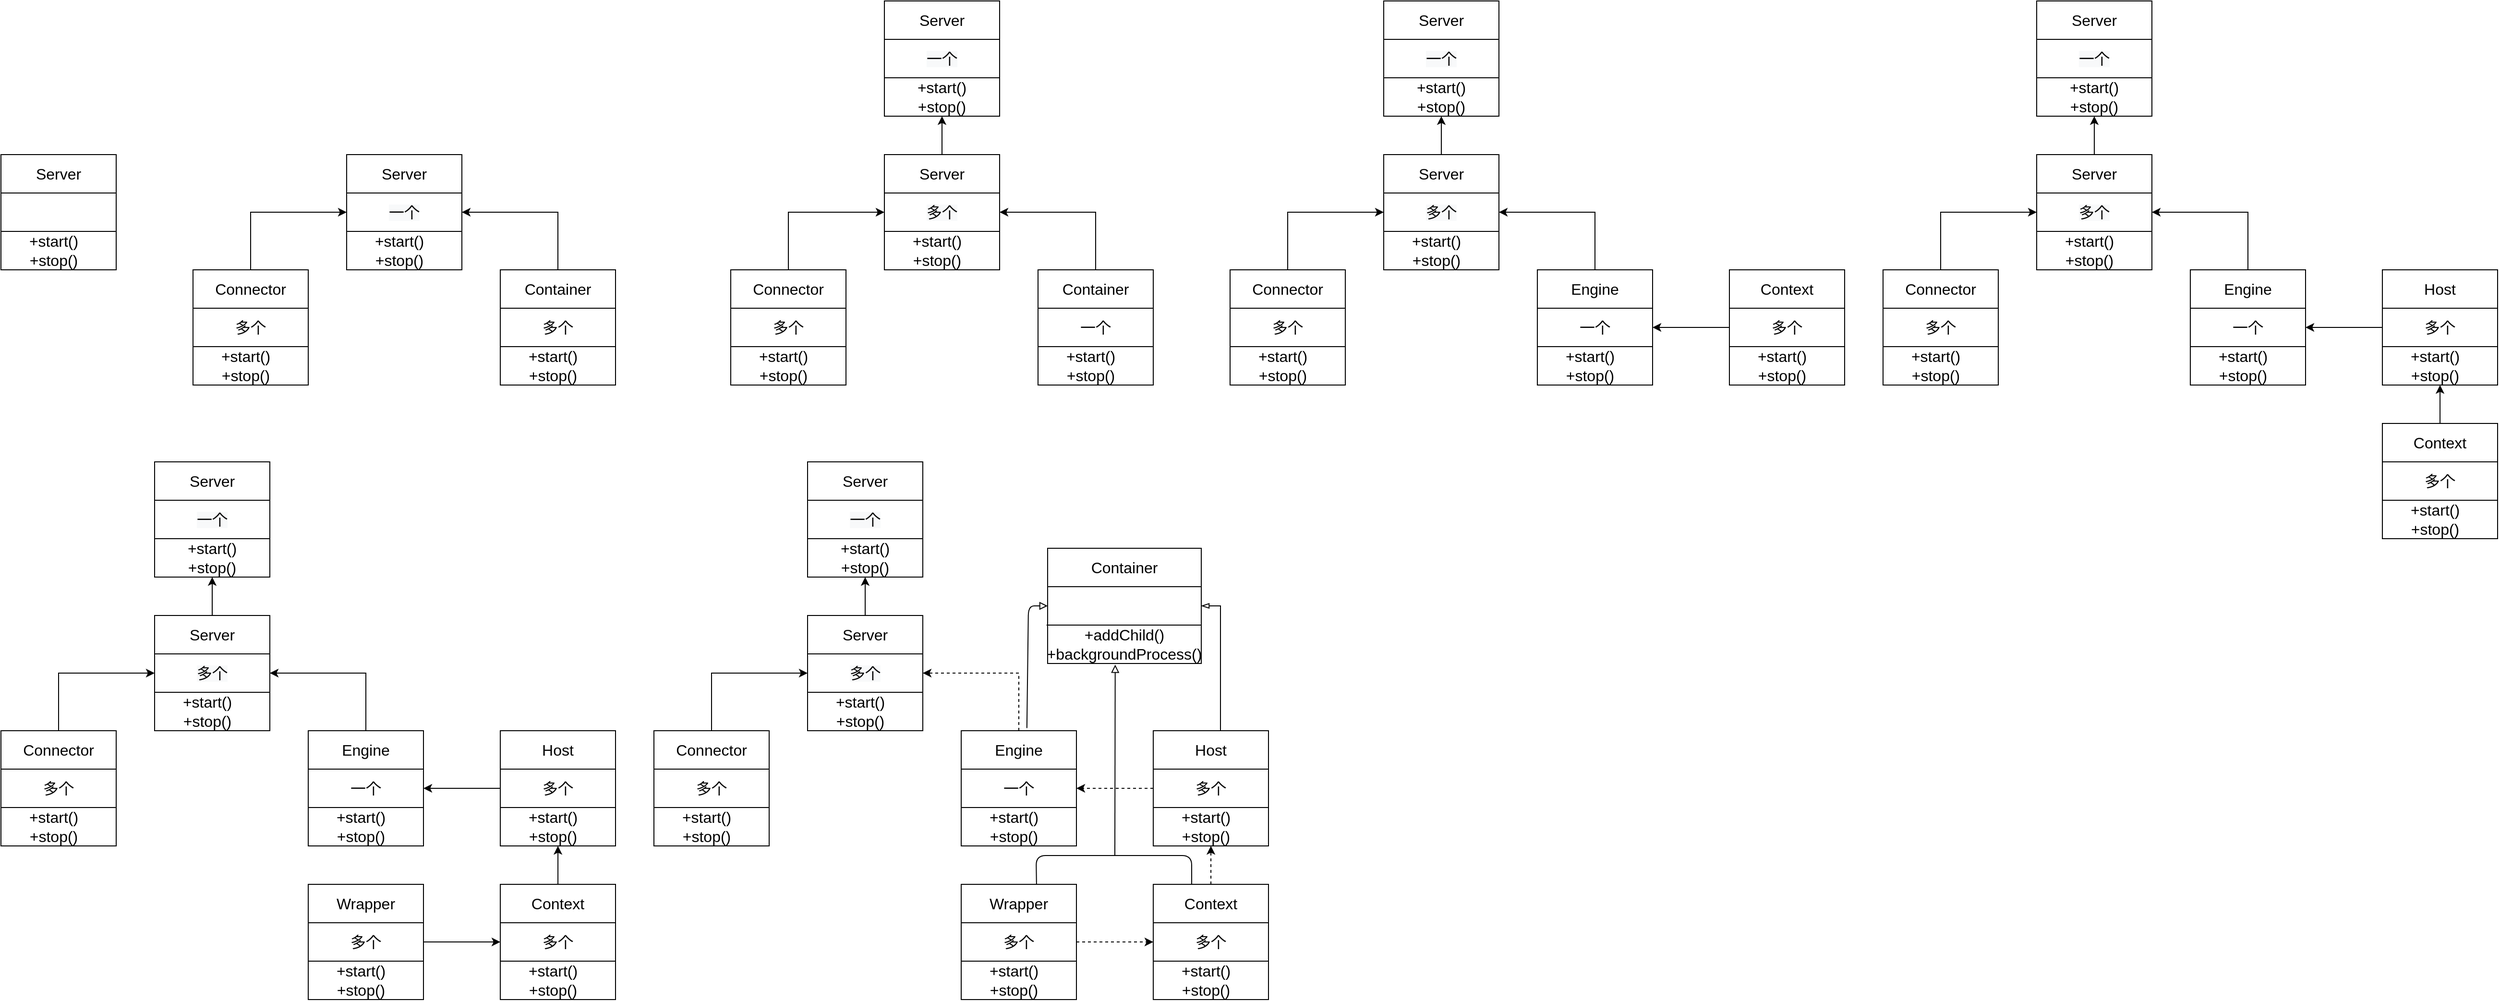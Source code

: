 <mxfile version="14.4.6" type="github">
  <diagram id="xyd3q2GVoSqCuVM3N67m" name="第 1 页">
    <mxGraphModel dx="1186" dy="764" grid="0" gridSize="10" guides="1" tooltips="1" connect="1" arrows="1" fold="1" page="1" pageScale="1" pageWidth="3300" pageHeight="4681" math="0" shadow="0">
      <root>
        <mxCell id="0" />
        <mxCell id="1" parent="0" />
        <mxCell id="2PzDrXG9zK0gIluA2ejx-1" value="" style="rounded=0;whiteSpace=wrap;html=1;" vertex="1" parent="1">
          <mxGeometry x="280" y="240" width="120" height="120" as="geometry" />
        </mxCell>
        <mxCell id="2PzDrXG9zK0gIluA2ejx-2" value="" style="endArrow=none;html=1;exitX=0;exitY=0.333;exitDx=0;exitDy=0;exitPerimeter=0;" edge="1" parent="1" source="2PzDrXG9zK0gIluA2ejx-1">
          <mxGeometry width="50" height="50" relative="1" as="geometry">
            <mxPoint x="430" y="310" as="sourcePoint" />
            <mxPoint x="400" y="280" as="targetPoint" />
          </mxGeometry>
        </mxCell>
        <mxCell id="2PzDrXG9zK0gIluA2ejx-3" value="" style="endArrow=none;html=1;exitX=0;exitY=0.333;exitDx=0;exitDy=0;exitPerimeter=0;" edge="1" parent="1">
          <mxGeometry width="50" height="50" relative="1" as="geometry">
            <mxPoint x="280" y="320.0" as="sourcePoint" />
            <mxPoint x="400" y="320.04" as="targetPoint" />
          </mxGeometry>
        </mxCell>
        <mxCell id="2PzDrXG9zK0gIluA2ejx-4" value="+start()&lt;br&gt;+stop()" style="text;html=1;strokeColor=none;fillColor=none;align=center;verticalAlign=middle;whiteSpace=wrap;rounded=0;fontSize=16;" vertex="1" parent="1">
          <mxGeometry x="290" y="320" width="90" height="40" as="geometry" />
        </mxCell>
        <mxCell id="2PzDrXG9zK0gIluA2ejx-25" value="Server" style="text;html=1;strokeColor=none;fillColor=none;align=center;verticalAlign=middle;whiteSpace=wrap;rounded=0;fontSize=16;" vertex="1" parent="1">
          <mxGeometry x="310" y="240" width="60" height="40" as="geometry" />
        </mxCell>
        <mxCell id="2PzDrXG9zK0gIluA2ejx-26" value="&lt;span style=&quot;color: rgb(0 , 0 , 0) ; font-family: &amp;#34;helvetica&amp;#34; ; font-size: 16px ; font-style: normal ; font-weight: 400 ; letter-spacing: normal ; text-align: center ; text-indent: 0px ; text-transform: none ; word-spacing: 0px ; background-color: rgb(248 , 249 , 250) ; display: inline ; float: none&quot;&gt;一个&lt;/span&gt;" style="rounded=0;whiteSpace=wrap;html=1;" vertex="1" parent="1">
          <mxGeometry x="640" y="240" width="120" height="120" as="geometry" />
        </mxCell>
        <mxCell id="2PzDrXG9zK0gIluA2ejx-27" value="" style="endArrow=none;html=1;exitX=0;exitY=0.333;exitDx=0;exitDy=0;exitPerimeter=0;" edge="1" parent="1" source="2PzDrXG9zK0gIluA2ejx-26">
          <mxGeometry width="50" height="50" relative="1" as="geometry">
            <mxPoint x="790" y="310" as="sourcePoint" />
            <mxPoint x="760" y="280" as="targetPoint" />
          </mxGeometry>
        </mxCell>
        <mxCell id="2PzDrXG9zK0gIluA2ejx-28" value="" style="endArrow=none;html=1;exitX=0;exitY=0.333;exitDx=0;exitDy=0;exitPerimeter=0;" edge="1" parent="1">
          <mxGeometry width="50" height="50" relative="1" as="geometry">
            <mxPoint x="640" y="320" as="sourcePoint" />
            <mxPoint x="760" y="320.04" as="targetPoint" />
          </mxGeometry>
        </mxCell>
        <mxCell id="2PzDrXG9zK0gIluA2ejx-29" value="+start()&lt;br&gt;+stop()" style="text;html=1;strokeColor=none;fillColor=none;align=center;verticalAlign=middle;whiteSpace=wrap;rounded=0;fontSize=16;" vertex="1" parent="1">
          <mxGeometry x="650" y="320" width="90" height="40" as="geometry" />
        </mxCell>
        <mxCell id="2PzDrXG9zK0gIluA2ejx-30" value="Server" style="text;html=1;strokeColor=none;fillColor=none;align=center;verticalAlign=middle;whiteSpace=wrap;rounded=0;fontSize=16;" vertex="1" parent="1">
          <mxGeometry x="670" y="240" width="60" height="40" as="geometry" />
        </mxCell>
        <mxCell id="2PzDrXG9zK0gIluA2ejx-52" value="&lt;span style=&quot;font-size: 16px&quot;&gt;多个&lt;/span&gt;" style="rounded=0;whiteSpace=wrap;html=1;" vertex="1" parent="1">
          <mxGeometry x="800" y="360" width="120" height="120" as="geometry" />
        </mxCell>
        <mxCell id="2PzDrXG9zK0gIluA2ejx-53" value="" style="endArrow=none;html=1;exitX=0;exitY=0.333;exitDx=0;exitDy=0;exitPerimeter=0;" edge="1" parent="1" source="2PzDrXG9zK0gIluA2ejx-52">
          <mxGeometry width="50" height="50" relative="1" as="geometry">
            <mxPoint x="950" y="430" as="sourcePoint" />
            <mxPoint x="920" y="400" as="targetPoint" />
          </mxGeometry>
        </mxCell>
        <mxCell id="2PzDrXG9zK0gIluA2ejx-54" value="" style="endArrow=none;html=1;exitX=0;exitY=0.333;exitDx=0;exitDy=0;exitPerimeter=0;" edge="1" parent="1">
          <mxGeometry width="50" height="50" relative="1" as="geometry">
            <mxPoint x="800" y="440" as="sourcePoint" />
            <mxPoint x="920" y="440.04" as="targetPoint" />
          </mxGeometry>
        </mxCell>
        <mxCell id="2PzDrXG9zK0gIluA2ejx-55" value="+start()&lt;br&gt;+stop()" style="text;html=1;strokeColor=none;fillColor=none;align=center;verticalAlign=middle;whiteSpace=wrap;rounded=0;fontSize=16;" vertex="1" parent="1">
          <mxGeometry x="810" y="440" width="90" height="40" as="geometry" />
        </mxCell>
        <mxCell id="2PzDrXG9zK0gIluA2ejx-64" style="edgeStyle=orthogonalEdgeStyle;rounded=0;orthogonalLoop=1;jettySize=auto;html=1;entryX=1;entryY=0.5;entryDx=0;entryDy=0;fontSize=16;exitX=0.5;exitY=0;exitDx=0;exitDy=0;" edge="1" parent="1" source="2PzDrXG9zK0gIluA2ejx-56" target="2PzDrXG9zK0gIluA2ejx-26">
          <mxGeometry relative="1" as="geometry">
            <Array as="points">
              <mxPoint x="860" y="300" />
            </Array>
          </mxGeometry>
        </mxCell>
        <mxCell id="2PzDrXG9zK0gIluA2ejx-56" value="Container" style="text;html=1;strokeColor=none;fillColor=none;align=center;verticalAlign=middle;whiteSpace=wrap;rounded=0;fontSize=16;" vertex="1" parent="1">
          <mxGeometry x="830" y="360" width="60" height="40" as="geometry" />
        </mxCell>
        <mxCell id="2PzDrXG9zK0gIluA2ejx-57" value="&lt;font style=&quot;font-size: 16px&quot;&gt;多个&lt;/font&gt;" style="rounded=0;whiteSpace=wrap;html=1;" vertex="1" parent="1">
          <mxGeometry x="480" y="360" width="120" height="120" as="geometry" />
        </mxCell>
        <mxCell id="2PzDrXG9zK0gIluA2ejx-58" value="" style="endArrow=none;html=1;exitX=0;exitY=0.333;exitDx=0;exitDy=0;exitPerimeter=0;" edge="1" parent="1" source="2PzDrXG9zK0gIluA2ejx-57">
          <mxGeometry width="50" height="50" relative="1" as="geometry">
            <mxPoint x="630" y="430" as="sourcePoint" />
            <mxPoint x="600" y="400" as="targetPoint" />
          </mxGeometry>
        </mxCell>
        <mxCell id="2PzDrXG9zK0gIluA2ejx-59" value="" style="endArrow=none;html=1;exitX=0;exitY=0.333;exitDx=0;exitDy=0;exitPerimeter=0;" edge="1" parent="1">
          <mxGeometry width="50" height="50" relative="1" as="geometry">
            <mxPoint x="480" y="440" as="sourcePoint" />
            <mxPoint x="600" y="440.04" as="targetPoint" />
          </mxGeometry>
        </mxCell>
        <mxCell id="2PzDrXG9zK0gIluA2ejx-60" value="+start()&lt;br&gt;+stop()" style="text;html=1;strokeColor=none;fillColor=none;align=center;verticalAlign=middle;whiteSpace=wrap;rounded=0;fontSize=16;" vertex="1" parent="1">
          <mxGeometry x="490" y="440" width="90" height="40" as="geometry" />
        </mxCell>
        <mxCell id="2PzDrXG9zK0gIluA2ejx-63" style="edgeStyle=orthogonalEdgeStyle;rounded=0;orthogonalLoop=1;jettySize=auto;html=1;entryX=0;entryY=0.5;entryDx=0;entryDy=0;fontSize=16;" edge="1" parent="1" source="2PzDrXG9zK0gIluA2ejx-61" target="2PzDrXG9zK0gIluA2ejx-26">
          <mxGeometry relative="1" as="geometry">
            <Array as="points">
              <mxPoint x="540" y="300" />
            </Array>
          </mxGeometry>
        </mxCell>
        <mxCell id="2PzDrXG9zK0gIluA2ejx-61" value="Connector" style="text;html=1;strokeColor=none;fillColor=none;align=center;verticalAlign=middle;whiteSpace=wrap;rounded=0;fontSize=16;" vertex="1" parent="1">
          <mxGeometry x="510" y="360" width="60" height="40" as="geometry" />
        </mxCell>
        <mxCell id="2PzDrXG9zK0gIluA2ejx-117" value="" style="edgeStyle=orthogonalEdgeStyle;rounded=0;orthogonalLoop=1;jettySize=auto;html=1;fontSize=16;entryX=0.5;entryY=1;entryDx=0;entryDy=0;" edge="1" parent="1" source="2PzDrXG9zK0gIluA2ejx-88" target="2PzDrXG9zK0gIluA2ejx-112">
          <mxGeometry relative="1" as="geometry" />
        </mxCell>
        <mxCell id="2PzDrXG9zK0gIluA2ejx-88" value="&lt;span style=&quot;color: rgb(0 , 0 , 0) ; font-family: &amp;#34;helvetica&amp;#34; ; font-size: 16px ; font-style: normal ; font-weight: 400 ; letter-spacing: normal ; text-align: center ; text-indent: 0px ; text-transform: none ; word-spacing: 0px ; background-color: rgb(248 , 249 , 250) ; display: inline ; float: none&quot;&gt;多个&lt;/span&gt;" style="rounded=0;whiteSpace=wrap;html=1;" vertex="1" parent="1">
          <mxGeometry x="1200" y="240" width="120" height="120" as="geometry" />
        </mxCell>
        <mxCell id="2PzDrXG9zK0gIluA2ejx-89" value="" style="endArrow=none;html=1;exitX=0;exitY=0.333;exitDx=0;exitDy=0;exitPerimeter=0;" edge="1" parent="1" source="2PzDrXG9zK0gIluA2ejx-88">
          <mxGeometry width="50" height="50" relative="1" as="geometry">
            <mxPoint x="1350" y="310" as="sourcePoint" />
            <mxPoint x="1320" y="280" as="targetPoint" />
          </mxGeometry>
        </mxCell>
        <mxCell id="2PzDrXG9zK0gIluA2ejx-90" value="" style="endArrow=none;html=1;exitX=0;exitY=0.333;exitDx=0;exitDy=0;exitPerimeter=0;" edge="1" parent="1">
          <mxGeometry width="50" height="50" relative="1" as="geometry">
            <mxPoint x="1200" y="320" as="sourcePoint" />
            <mxPoint x="1320" y="320.04" as="targetPoint" />
          </mxGeometry>
        </mxCell>
        <mxCell id="2PzDrXG9zK0gIluA2ejx-91" value="+start()&lt;br&gt;+stop()" style="text;html=1;strokeColor=none;fillColor=none;align=center;verticalAlign=middle;whiteSpace=wrap;rounded=0;fontSize=16;" vertex="1" parent="1">
          <mxGeometry x="1210" y="320" width="90" height="40" as="geometry" />
        </mxCell>
        <mxCell id="2PzDrXG9zK0gIluA2ejx-92" value="Server" style="text;html=1;strokeColor=none;fillColor=none;align=center;verticalAlign=middle;whiteSpace=wrap;rounded=0;fontSize=16;" vertex="1" parent="1">
          <mxGeometry x="1230" y="240" width="60" height="40" as="geometry" />
        </mxCell>
        <mxCell id="2PzDrXG9zK0gIluA2ejx-93" value="&lt;span style=&quot;font-size: 16px&quot;&gt;一个&lt;/span&gt;" style="rounded=0;whiteSpace=wrap;html=1;" vertex="1" parent="1">
          <mxGeometry x="1360" y="360" width="120" height="120" as="geometry" />
        </mxCell>
        <mxCell id="2PzDrXG9zK0gIluA2ejx-94" value="" style="endArrow=none;html=1;exitX=0;exitY=0.333;exitDx=0;exitDy=0;exitPerimeter=0;" edge="1" parent="1" source="2PzDrXG9zK0gIluA2ejx-93">
          <mxGeometry width="50" height="50" relative="1" as="geometry">
            <mxPoint x="1510" y="430" as="sourcePoint" />
            <mxPoint x="1480" y="400" as="targetPoint" />
          </mxGeometry>
        </mxCell>
        <mxCell id="2PzDrXG9zK0gIluA2ejx-95" value="" style="endArrow=none;html=1;exitX=0;exitY=0.333;exitDx=0;exitDy=0;exitPerimeter=0;" edge="1" parent="1">
          <mxGeometry width="50" height="50" relative="1" as="geometry">
            <mxPoint x="1360" y="440" as="sourcePoint" />
            <mxPoint x="1480" y="440.04" as="targetPoint" />
          </mxGeometry>
        </mxCell>
        <mxCell id="2PzDrXG9zK0gIluA2ejx-96" value="+start()&lt;br&gt;+stop()" style="text;html=1;strokeColor=none;fillColor=none;align=center;verticalAlign=middle;whiteSpace=wrap;rounded=0;fontSize=16;" vertex="1" parent="1">
          <mxGeometry x="1370" y="440" width="90" height="40" as="geometry" />
        </mxCell>
        <mxCell id="2PzDrXG9zK0gIluA2ejx-97" style="edgeStyle=orthogonalEdgeStyle;rounded=0;orthogonalLoop=1;jettySize=auto;html=1;entryX=1;entryY=0.5;entryDx=0;entryDy=0;fontSize=16;exitX=0.5;exitY=0;exitDx=0;exitDy=0;" edge="1" parent="1" source="2PzDrXG9zK0gIluA2ejx-98" target="2PzDrXG9zK0gIluA2ejx-88">
          <mxGeometry relative="1" as="geometry">
            <Array as="points">
              <mxPoint x="1420" y="300" />
            </Array>
          </mxGeometry>
        </mxCell>
        <mxCell id="2PzDrXG9zK0gIluA2ejx-98" value="Container" style="text;html=1;strokeColor=none;fillColor=none;align=center;verticalAlign=middle;whiteSpace=wrap;rounded=0;fontSize=16;" vertex="1" parent="1">
          <mxGeometry x="1390" y="360" width="60" height="40" as="geometry" />
        </mxCell>
        <mxCell id="2PzDrXG9zK0gIluA2ejx-99" value="&lt;font style=&quot;font-size: 16px&quot;&gt;多个&lt;/font&gt;" style="rounded=0;whiteSpace=wrap;html=1;" vertex="1" parent="1">
          <mxGeometry x="1040" y="360" width="120" height="120" as="geometry" />
        </mxCell>
        <mxCell id="2PzDrXG9zK0gIluA2ejx-100" value="" style="endArrow=none;html=1;exitX=0;exitY=0.333;exitDx=0;exitDy=0;exitPerimeter=0;" edge="1" parent="1" source="2PzDrXG9zK0gIluA2ejx-99">
          <mxGeometry width="50" height="50" relative="1" as="geometry">
            <mxPoint x="1190" y="430" as="sourcePoint" />
            <mxPoint x="1160" y="400" as="targetPoint" />
          </mxGeometry>
        </mxCell>
        <mxCell id="2PzDrXG9zK0gIluA2ejx-101" value="" style="endArrow=none;html=1;exitX=0;exitY=0.333;exitDx=0;exitDy=0;exitPerimeter=0;" edge="1" parent="1">
          <mxGeometry width="50" height="50" relative="1" as="geometry">
            <mxPoint x="1040" y="440" as="sourcePoint" />
            <mxPoint x="1160" y="440.04" as="targetPoint" />
          </mxGeometry>
        </mxCell>
        <mxCell id="2PzDrXG9zK0gIluA2ejx-102" value="+start()&lt;br&gt;+stop()" style="text;html=1;strokeColor=none;fillColor=none;align=center;verticalAlign=middle;whiteSpace=wrap;rounded=0;fontSize=16;" vertex="1" parent="1">
          <mxGeometry x="1050" y="440" width="90" height="40" as="geometry" />
        </mxCell>
        <mxCell id="2PzDrXG9zK0gIluA2ejx-103" style="edgeStyle=orthogonalEdgeStyle;rounded=0;orthogonalLoop=1;jettySize=auto;html=1;entryX=0;entryY=0.5;entryDx=0;entryDy=0;fontSize=16;" edge="1" parent="1" source="2PzDrXG9zK0gIluA2ejx-104" target="2PzDrXG9zK0gIluA2ejx-88">
          <mxGeometry relative="1" as="geometry">
            <Array as="points">
              <mxPoint x="1100" y="300" />
            </Array>
          </mxGeometry>
        </mxCell>
        <mxCell id="2PzDrXG9zK0gIluA2ejx-104" value="Connector" style="text;html=1;strokeColor=none;fillColor=none;align=center;verticalAlign=middle;whiteSpace=wrap;rounded=0;fontSize=16;" vertex="1" parent="1">
          <mxGeometry x="1070" y="360" width="60" height="40" as="geometry" />
        </mxCell>
        <mxCell id="2PzDrXG9zK0gIluA2ejx-112" value="&lt;span style=&quot;color: rgb(0 , 0 , 0) ; font-family: &amp;#34;helvetica&amp;#34; ; font-size: 16px ; font-style: normal ; font-weight: 400 ; letter-spacing: normal ; text-align: center ; text-indent: 0px ; text-transform: none ; word-spacing: 0px ; background-color: rgb(248 , 249 , 250) ; display: inline ; float: none&quot;&gt;一个&lt;/span&gt;" style="rounded=0;whiteSpace=wrap;html=1;" vertex="1" parent="1">
          <mxGeometry x="1200" y="80" width="120" height="120" as="geometry" />
        </mxCell>
        <mxCell id="2PzDrXG9zK0gIluA2ejx-113" value="" style="endArrow=none;html=1;exitX=0;exitY=0.333;exitDx=0;exitDy=0;exitPerimeter=0;" edge="1" parent="1" source="2PzDrXG9zK0gIluA2ejx-112">
          <mxGeometry width="50" height="50" relative="1" as="geometry">
            <mxPoint x="1350" y="150" as="sourcePoint" />
            <mxPoint x="1320" y="120" as="targetPoint" />
          </mxGeometry>
        </mxCell>
        <mxCell id="2PzDrXG9zK0gIluA2ejx-114" value="" style="endArrow=none;html=1;exitX=0;exitY=0.333;exitDx=0;exitDy=0;exitPerimeter=0;" edge="1" parent="1">
          <mxGeometry width="50" height="50" relative="1" as="geometry">
            <mxPoint x="1200" y="160" as="sourcePoint" />
            <mxPoint x="1320" y="160.04" as="targetPoint" />
          </mxGeometry>
        </mxCell>
        <mxCell id="2PzDrXG9zK0gIluA2ejx-115" value="+start()&lt;br&gt;+stop()" style="text;html=1;strokeColor=none;fillColor=none;align=center;verticalAlign=middle;whiteSpace=wrap;rounded=0;fontSize=16;" vertex="1" parent="1">
          <mxGeometry x="1220" y="160" width="80" height="40" as="geometry" />
        </mxCell>
        <mxCell id="2PzDrXG9zK0gIluA2ejx-116" value="Server" style="text;html=1;strokeColor=none;fillColor=none;align=center;verticalAlign=middle;whiteSpace=wrap;rounded=0;fontSize=16;" vertex="1" parent="1">
          <mxGeometry x="1230" y="80" width="60" height="40" as="geometry" />
        </mxCell>
        <mxCell id="2PzDrXG9zK0gIluA2ejx-119" value="" style="edgeStyle=orthogonalEdgeStyle;rounded=0;orthogonalLoop=1;jettySize=auto;html=1;fontSize=16;entryX=0.5;entryY=1;entryDx=0;entryDy=0;" edge="1" parent="1" source="2PzDrXG9zK0gIluA2ejx-120" target="2PzDrXG9zK0gIluA2ejx-137">
          <mxGeometry relative="1" as="geometry" />
        </mxCell>
        <mxCell id="2PzDrXG9zK0gIluA2ejx-120" value="&lt;span style=&quot;color: rgb(0 , 0 , 0) ; font-family: &amp;#34;helvetica&amp;#34; ; font-size: 16px ; font-style: normal ; font-weight: 400 ; letter-spacing: normal ; text-align: center ; text-indent: 0px ; text-transform: none ; word-spacing: 0px ; background-color: rgb(248 , 249 , 250) ; display: inline ; float: none&quot;&gt;多个&lt;/span&gt;" style="rounded=0;whiteSpace=wrap;html=1;" vertex="1" parent="1">
          <mxGeometry x="1720" y="240" width="120" height="120" as="geometry" />
        </mxCell>
        <mxCell id="2PzDrXG9zK0gIluA2ejx-121" value="" style="endArrow=none;html=1;exitX=0;exitY=0.333;exitDx=0;exitDy=0;exitPerimeter=0;" edge="1" parent="1" source="2PzDrXG9zK0gIluA2ejx-120">
          <mxGeometry width="50" height="50" relative="1" as="geometry">
            <mxPoint x="1870" y="310" as="sourcePoint" />
            <mxPoint x="1840" y="280" as="targetPoint" />
          </mxGeometry>
        </mxCell>
        <mxCell id="2PzDrXG9zK0gIluA2ejx-122" value="" style="endArrow=none;html=1;exitX=0;exitY=0.333;exitDx=0;exitDy=0;exitPerimeter=0;" edge="1" parent="1">
          <mxGeometry width="50" height="50" relative="1" as="geometry">
            <mxPoint x="1720" y="320.0" as="sourcePoint" />
            <mxPoint x="1840" y="320.04" as="targetPoint" />
          </mxGeometry>
        </mxCell>
        <mxCell id="2PzDrXG9zK0gIluA2ejx-123" value="+start()&lt;br&gt;+stop()" style="text;html=1;strokeColor=none;fillColor=none;align=center;verticalAlign=middle;whiteSpace=wrap;rounded=0;fontSize=16;" vertex="1" parent="1">
          <mxGeometry x="1730" y="320" width="90" height="40" as="geometry" />
        </mxCell>
        <mxCell id="2PzDrXG9zK0gIluA2ejx-124" value="Server" style="text;html=1;strokeColor=none;fillColor=none;align=center;verticalAlign=middle;whiteSpace=wrap;rounded=0;fontSize=16;" vertex="1" parent="1">
          <mxGeometry x="1750" y="240" width="60" height="40" as="geometry" />
        </mxCell>
        <mxCell id="2PzDrXG9zK0gIluA2ejx-125" value="&lt;span style=&quot;font-size: 16px&quot;&gt;一个&lt;/span&gt;" style="rounded=0;whiteSpace=wrap;html=1;" vertex="1" parent="1">
          <mxGeometry x="1880" y="360" width="120" height="120" as="geometry" />
        </mxCell>
        <mxCell id="2PzDrXG9zK0gIluA2ejx-126" value="" style="endArrow=none;html=1;exitX=0;exitY=0.333;exitDx=0;exitDy=0;exitPerimeter=0;" edge="1" parent="1" source="2PzDrXG9zK0gIluA2ejx-125">
          <mxGeometry width="50" height="50" relative="1" as="geometry">
            <mxPoint x="2030" y="430" as="sourcePoint" />
            <mxPoint x="2000" y="400.0" as="targetPoint" />
          </mxGeometry>
        </mxCell>
        <mxCell id="2PzDrXG9zK0gIluA2ejx-127" value="" style="endArrow=none;html=1;exitX=0;exitY=0.333;exitDx=0;exitDy=0;exitPerimeter=0;" edge="1" parent="1">
          <mxGeometry width="50" height="50" relative="1" as="geometry">
            <mxPoint x="1880" y="440.0" as="sourcePoint" />
            <mxPoint x="2000" y="440.04" as="targetPoint" />
          </mxGeometry>
        </mxCell>
        <mxCell id="2PzDrXG9zK0gIluA2ejx-128" value="+start()&lt;br&gt;+stop()" style="text;html=1;strokeColor=none;fillColor=none;align=center;verticalAlign=middle;whiteSpace=wrap;rounded=0;fontSize=16;" vertex="1" parent="1">
          <mxGeometry x="1890" y="440" width="90" height="40" as="geometry" />
        </mxCell>
        <mxCell id="2PzDrXG9zK0gIluA2ejx-129" style="edgeStyle=orthogonalEdgeStyle;rounded=0;orthogonalLoop=1;jettySize=auto;html=1;entryX=1;entryY=0.5;entryDx=0;entryDy=0;fontSize=16;exitX=0.5;exitY=0;exitDx=0;exitDy=0;" edge="1" parent="1" source="2PzDrXG9zK0gIluA2ejx-130" target="2PzDrXG9zK0gIluA2ejx-120">
          <mxGeometry relative="1" as="geometry">
            <Array as="points">
              <mxPoint x="1940" y="300" />
            </Array>
          </mxGeometry>
        </mxCell>
        <mxCell id="2PzDrXG9zK0gIluA2ejx-130" value="Engine" style="text;html=1;strokeColor=none;fillColor=none;align=center;verticalAlign=middle;whiteSpace=wrap;rounded=0;fontSize=16;" vertex="1" parent="1">
          <mxGeometry x="1910" y="360" width="60" height="40" as="geometry" />
        </mxCell>
        <mxCell id="2PzDrXG9zK0gIluA2ejx-131" value="&lt;font style=&quot;font-size: 16px&quot;&gt;多个&lt;/font&gt;" style="rounded=0;whiteSpace=wrap;html=1;" vertex="1" parent="1">
          <mxGeometry x="1560" y="360" width="120" height="120" as="geometry" />
        </mxCell>
        <mxCell id="2PzDrXG9zK0gIluA2ejx-132" value="" style="endArrow=none;html=1;exitX=0;exitY=0.333;exitDx=0;exitDy=0;exitPerimeter=0;" edge="1" parent="1" source="2PzDrXG9zK0gIluA2ejx-131">
          <mxGeometry width="50" height="50" relative="1" as="geometry">
            <mxPoint x="1710" y="430" as="sourcePoint" />
            <mxPoint x="1680" y="400.0" as="targetPoint" />
          </mxGeometry>
        </mxCell>
        <mxCell id="2PzDrXG9zK0gIluA2ejx-133" value="" style="endArrow=none;html=1;exitX=0;exitY=0.333;exitDx=0;exitDy=0;exitPerimeter=0;" edge="1" parent="1">
          <mxGeometry width="50" height="50" relative="1" as="geometry">
            <mxPoint x="1560" y="440.0" as="sourcePoint" />
            <mxPoint x="1680" y="440.04" as="targetPoint" />
          </mxGeometry>
        </mxCell>
        <mxCell id="2PzDrXG9zK0gIluA2ejx-134" value="+start()&lt;br&gt;+stop()" style="text;html=1;strokeColor=none;fillColor=none;align=center;verticalAlign=middle;whiteSpace=wrap;rounded=0;fontSize=16;" vertex="1" parent="1">
          <mxGeometry x="1570" y="440" width="90" height="40" as="geometry" />
        </mxCell>
        <mxCell id="2PzDrXG9zK0gIluA2ejx-135" style="edgeStyle=orthogonalEdgeStyle;rounded=0;orthogonalLoop=1;jettySize=auto;html=1;entryX=0;entryY=0.5;entryDx=0;entryDy=0;fontSize=16;" edge="1" parent="1" source="2PzDrXG9zK0gIluA2ejx-136" target="2PzDrXG9zK0gIluA2ejx-120">
          <mxGeometry relative="1" as="geometry">
            <Array as="points">
              <mxPoint x="1620" y="300" />
            </Array>
          </mxGeometry>
        </mxCell>
        <mxCell id="2PzDrXG9zK0gIluA2ejx-136" value="Connector" style="text;html=1;strokeColor=none;fillColor=none;align=center;verticalAlign=middle;whiteSpace=wrap;rounded=0;fontSize=16;" vertex="1" parent="1">
          <mxGeometry x="1590" y="360" width="60" height="40" as="geometry" />
        </mxCell>
        <mxCell id="2PzDrXG9zK0gIluA2ejx-137" value="&lt;span style=&quot;color: rgb(0 , 0 , 0) ; font-family: &amp;#34;helvetica&amp;#34; ; font-size: 16px ; font-style: normal ; font-weight: 400 ; letter-spacing: normal ; text-align: center ; text-indent: 0px ; text-transform: none ; word-spacing: 0px ; background-color: rgb(248 , 249 , 250) ; display: inline ; float: none&quot;&gt;一个&lt;/span&gt;" style="rounded=0;whiteSpace=wrap;html=1;" vertex="1" parent="1">
          <mxGeometry x="1720" y="80" width="120" height="120" as="geometry" />
        </mxCell>
        <mxCell id="2PzDrXG9zK0gIluA2ejx-138" value="" style="endArrow=none;html=1;exitX=0;exitY=0.333;exitDx=0;exitDy=0;exitPerimeter=0;" edge="1" parent="1" source="2PzDrXG9zK0gIluA2ejx-137">
          <mxGeometry width="50" height="50" relative="1" as="geometry">
            <mxPoint x="1870" y="150" as="sourcePoint" />
            <mxPoint x="1840" y="120" as="targetPoint" />
          </mxGeometry>
        </mxCell>
        <mxCell id="2PzDrXG9zK0gIluA2ejx-139" value="" style="endArrow=none;html=1;exitX=0;exitY=0.333;exitDx=0;exitDy=0;exitPerimeter=0;" edge="1" parent="1">
          <mxGeometry width="50" height="50" relative="1" as="geometry">
            <mxPoint x="1720" y="160" as="sourcePoint" />
            <mxPoint x="1840" y="160.04" as="targetPoint" />
          </mxGeometry>
        </mxCell>
        <mxCell id="2PzDrXG9zK0gIluA2ejx-140" value="+start()&lt;br&gt;+stop()" style="text;html=1;strokeColor=none;fillColor=none;align=center;verticalAlign=middle;whiteSpace=wrap;rounded=0;fontSize=16;" vertex="1" parent="1">
          <mxGeometry x="1740" y="160" width="80" height="40" as="geometry" />
        </mxCell>
        <mxCell id="2PzDrXG9zK0gIluA2ejx-141" value="Server" style="text;html=1;strokeColor=none;fillColor=none;align=center;verticalAlign=middle;whiteSpace=wrap;rounded=0;fontSize=16;" vertex="1" parent="1">
          <mxGeometry x="1750" y="80" width="60" height="40" as="geometry" />
        </mxCell>
        <mxCell id="2PzDrXG9zK0gIluA2ejx-147" value="" style="edgeStyle=orthogonalEdgeStyle;rounded=0;orthogonalLoop=1;jettySize=auto;html=1;fontSize=16;entryX=1;entryY=0.5;entryDx=0;entryDy=0;" edge="1" parent="1" source="2PzDrXG9zK0gIluA2ejx-142" target="2PzDrXG9zK0gIluA2ejx-125">
          <mxGeometry relative="1" as="geometry" />
        </mxCell>
        <mxCell id="2PzDrXG9zK0gIluA2ejx-142" value="&lt;span style=&quot;font-size: 16px&quot;&gt;多个&lt;/span&gt;" style="rounded=0;whiteSpace=wrap;html=1;" vertex="1" parent="1">
          <mxGeometry x="2080" y="360" width="120" height="120" as="geometry" />
        </mxCell>
        <mxCell id="2PzDrXG9zK0gIluA2ejx-143" value="" style="endArrow=none;html=1;exitX=0;exitY=0.333;exitDx=0;exitDy=0;exitPerimeter=0;" edge="1" parent="1" source="2PzDrXG9zK0gIluA2ejx-142">
          <mxGeometry width="50" height="50" relative="1" as="geometry">
            <mxPoint x="2230" y="430" as="sourcePoint" />
            <mxPoint x="2200" y="400.0" as="targetPoint" />
          </mxGeometry>
        </mxCell>
        <mxCell id="2PzDrXG9zK0gIluA2ejx-144" value="" style="endArrow=none;html=1;exitX=0;exitY=0.333;exitDx=0;exitDy=0;exitPerimeter=0;" edge="1" parent="1">
          <mxGeometry width="50" height="50" relative="1" as="geometry">
            <mxPoint x="2080" y="440.0" as="sourcePoint" />
            <mxPoint x="2200" y="440.04" as="targetPoint" />
          </mxGeometry>
        </mxCell>
        <mxCell id="2PzDrXG9zK0gIluA2ejx-145" value="+start()&lt;br&gt;+stop()" style="text;html=1;strokeColor=none;fillColor=none;align=center;verticalAlign=middle;whiteSpace=wrap;rounded=0;fontSize=16;" vertex="1" parent="1">
          <mxGeometry x="2090" y="440" width="90" height="40" as="geometry" />
        </mxCell>
        <mxCell id="2PzDrXG9zK0gIluA2ejx-146" value="Context" style="text;html=1;strokeColor=none;fillColor=none;align=center;verticalAlign=middle;whiteSpace=wrap;rounded=0;fontSize=16;" vertex="1" parent="1">
          <mxGeometry x="2110" y="360" width="60" height="40" as="geometry" />
        </mxCell>
        <mxCell id="2PzDrXG9zK0gIluA2ejx-148" value="" style="edgeStyle=orthogonalEdgeStyle;rounded=0;orthogonalLoop=1;jettySize=auto;html=1;fontSize=16;entryX=0.5;entryY=1;entryDx=0;entryDy=0;" edge="1" parent="1" source="2PzDrXG9zK0gIluA2ejx-149" target="2PzDrXG9zK0gIluA2ejx-166">
          <mxGeometry relative="1" as="geometry" />
        </mxCell>
        <mxCell id="2PzDrXG9zK0gIluA2ejx-149" value="&lt;span style=&quot;color: rgb(0 , 0 , 0) ; font-family: &amp;#34;helvetica&amp;#34; ; font-size: 16px ; font-style: normal ; font-weight: 400 ; letter-spacing: normal ; text-align: center ; text-indent: 0px ; text-transform: none ; word-spacing: 0px ; background-color: rgb(248 , 249 , 250) ; display: inline ; float: none&quot;&gt;多个&lt;/span&gt;" style="rounded=0;whiteSpace=wrap;html=1;" vertex="1" parent="1">
          <mxGeometry x="2400" y="240" width="120" height="120" as="geometry" />
        </mxCell>
        <mxCell id="2PzDrXG9zK0gIluA2ejx-150" value="" style="endArrow=none;html=1;exitX=0;exitY=0.333;exitDx=0;exitDy=0;exitPerimeter=0;" edge="1" parent="1" source="2PzDrXG9zK0gIluA2ejx-149">
          <mxGeometry width="50" height="50" relative="1" as="geometry">
            <mxPoint x="2550" y="310" as="sourcePoint" />
            <mxPoint x="2520" y="280" as="targetPoint" />
          </mxGeometry>
        </mxCell>
        <mxCell id="2PzDrXG9zK0gIluA2ejx-151" value="" style="endArrow=none;html=1;exitX=0;exitY=0.333;exitDx=0;exitDy=0;exitPerimeter=0;" edge="1" parent="1">
          <mxGeometry width="50" height="50" relative="1" as="geometry">
            <mxPoint x="2400" y="320.0" as="sourcePoint" />
            <mxPoint x="2520" y="320.04" as="targetPoint" />
          </mxGeometry>
        </mxCell>
        <mxCell id="2PzDrXG9zK0gIluA2ejx-152" value="+start()&lt;br&gt;+stop()" style="text;html=1;strokeColor=none;fillColor=none;align=center;verticalAlign=middle;whiteSpace=wrap;rounded=0;fontSize=16;" vertex="1" parent="1">
          <mxGeometry x="2410" y="320" width="90" height="40" as="geometry" />
        </mxCell>
        <mxCell id="2PzDrXG9zK0gIluA2ejx-153" value="Server" style="text;html=1;strokeColor=none;fillColor=none;align=center;verticalAlign=middle;whiteSpace=wrap;rounded=0;fontSize=16;" vertex="1" parent="1">
          <mxGeometry x="2430" y="240" width="60" height="40" as="geometry" />
        </mxCell>
        <mxCell id="2PzDrXG9zK0gIluA2ejx-154" value="&lt;span style=&quot;font-size: 16px&quot;&gt;一个&lt;/span&gt;" style="rounded=0;whiteSpace=wrap;html=1;" vertex="1" parent="1">
          <mxGeometry x="2560" y="360" width="120" height="120" as="geometry" />
        </mxCell>
        <mxCell id="2PzDrXG9zK0gIluA2ejx-155" value="" style="endArrow=none;html=1;exitX=0;exitY=0.333;exitDx=0;exitDy=0;exitPerimeter=0;" edge="1" parent="1" source="2PzDrXG9zK0gIluA2ejx-154">
          <mxGeometry width="50" height="50" relative="1" as="geometry">
            <mxPoint x="2710" y="430" as="sourcePoint" />
            <mxPoint x="2680" y="400.0" as="targetPoint" />
          </mxGeometry>
        </mxCell>
        <mxCell id="2PzDrXG9zK0gIluA2ejx-156" value="" style="endArrow=none;html=1;exitX=0;exitY=0.333;exitDx=0;exitDy=0;exitPerimeter=0;" edge="1" parent="1">
          <mxGeometry width="50" height="50" relative="1" as="geometry">
            <mxPoint x="2560" y="440.0" as="sourcePoint" />
            <mxPoint x="2680" y="440.04" as="targetPoint" />
          </mxGeometry>
        </mxCell>
        <mxCell id="2PzDrXG9zK0gIluA2ejx-157" value="+start()&lt;br&gt;+stop()" style="text;html=1;strokeColor=none;fillColor=none;align=center;verticalAlign=middle;whiteSpace=wrap;rounded=0;fontSize=16;" vertex="1" parent="1">
          <mxGeometry x="2570" y="440" width="90" height="40" as="geometry" />
        </mxCell>
        <mxCell id="2PzDrXG9zK0gIluA2ejx-158" style="edgeStyle=orthogonalEdgeStyle;rounded=0;orthogonalLoop=1;jettySize=auto;html=1;entryX=1;entryY=0.5;entryDx=0;entryDy=0;fontSize=16;exitX=0.5;exitY=0;exitDx=0;exitDy=0;" edge="1" parent="1" source="2PzDrXG9zK0gIluA2ejx-159" target="2PzDrXG9zK0gIluA2ejx-149">
          <mxGeometry relative="1" as="geometry">
            <Array as="points">
              <mxPoint x="2620" y="300" />
            </Array>
          </mxGeometry>
        </mxCell>
        <mxCell id="2PzDrXG9zK0gIluA2ejx-159" value="Engine" style="text;html=1;strokeColor=none;fillColor=none;align=center;verticalAlign=middle;whiteSpace=wrap;rounded=0;fontSize=16;" vertex="1" parent="1">
          <mxGeometry x="2590" y="360" width="60" height="40" as="geometry" />
        </mxCell>
        <mxCell id="2PzDrXG9zK0gIluA2ejx-160" value="&lt;font style=&quot;font-size: 16px&quot;&gt;多个&lt;/font&gt;" style="rounded=0;whiteSpace=wrap;html=1;" vertex="1" parent="1">
          <mxGeometry x="2240" y="360" width="120" height="120" as="geometry" />
        </mxCell>
        <mxCell id="2PzDrXG9zK0gIluA2ejx-161" value="" style="endArrow=none;html=1;exitX=0;exitY=0.333;exitDx=0;exitDy=0;exitPerimeter=0;" edge="1" parent="1" source="2PzDrXG9zK0gIluA2ejx-160">
          <mxGeometry width="50" height="50" relative="1" as="geometry">
            <mxPoint x="2390" y="430" as="sourcePoint" />
            <mxPoint x="2360" y="400.0" as="targetPoint" />
          </mxGeometry>
        </mxCell>
        <mxCell id="2PzDrXG9zK0gIluA2ejx-162" value="" style="endArrow=none;html=1;exitX=0;exitY=0.333;exitDx=0;exitDy=0;exitPerimeter=0;" edge="1" parent="1">
          <mxGeometry width="50" height="50" relative="1" as="geometry">
            <mxPoint x="2240" y="440.0" as="sourcePoint" />
            <mxPoint x="2360" y="440.04" as="targetPoint" />
          </mxGeometry>
        </mxCell>
        <mxCell id="2PzDrXG9zK0gIluA2ejx-163" value="+start()&lt;br&gt;+stop()" style="text;html=1;strokeColor=none;fillColor=none;align=center;verticalAlign=middle;whiteSpace=wrap;rounded=0;fontSize=16;" vertex="1" parent="1">
          <mxGeometry x="2250" y="440" width="90" height="40" as="geometry" />
        </mxCell>
        <mxCell id="2PzDrXG9zK0gIluA2ejx-164" style="edgeStyle=orthogonalEdgeStyle;rounded=0;orthogonalLoop=1;jettySize=auto;html=1;entryX=0;entryY=0.5;entryDx=0;entryDy=0;fontSize=16;" edge="1" parent="1" source="2PzDrXG9zK0gIluA2ejx-165" target="2PzDrXG9zK0gIluA2ejx-149">
          <mxGeometry relative="1" as="geometry">
            <Array as="points">
              <mxPoint x="2300" y="300" />
            </Array>
          </mxGeometry>
        </mxCell>
        <mxCell id="2PzDrXG9zK0gIluA2ejx-165" value="Connector" style="text;html=1;strokeColor=none;fillColor=none;align=center;verticalAlign=middle;whiteSpace=wrap;rounded=0;fontSize=16;" vertex="1" parent="1">
          <mxGeometry x="2270" y="360" width="60" height="40" as="geometry" />
        </mxCell>
        <mxCell id="2PzDrXG9zK0gIluA2ejx-166" value="&lt;span style=&quot;color: rgb(0 , 0 , 0) ; font-family: &amp;#34;helvetica&amp;#34; ; font-size: 16px ; font-style: normal ; font-weight: 400 ; letter-spacing: normal ; text-align: center ; text-indent: 0px ; text-transform: none ; word-spacing: 0px ; background-color: rgb(248 , 249 , 250) ; display: inline ; float: none&quot;&gt;一个&lt;/span&gt;" style="rounded=0;whiteSpace=wrap;html=1;" vertex="1" parent="1">
          <mxGeometry x="2400" y="80" width="120" height="120" as="geometry" />
        </mxCell>
        <mxCell id="2PzDrXG9zK0gIluA2ejx-167" value="" style="endArrow=none;html=1;exitX=0;exitY=0.333;exitDx=0;exitDy=0;exitPerimeter=0;" edge="1" parent="1" source="2PzDrXG9zK0gIluA2ejx-166">
          <mxGeometry width="50" height="50" relative="1" as="geometry">
            <mxPoint x="2550" y="150" as="sourcePoint" />
            <mxPoint x="2520" y="120" as="targetPoint" />
          </mxGeometry>
        </mxCell>
        <mxCell id="2PzDrXG9zK0gIluA2ejx-168" value="" style="endArrow=none;html=1;exitX=0;exitY=0.333;exitDx=0;exitDy=0;exitPerimeter=0;" edge="1" parent="1">
          <mxGeometry width="50" height="50" relative="1" as="geometry">
            <mxPoint x="2400" y="160" as="sourcePoint" />
            <mxPoint x="2520" y="160.04" as="targetPoint" />
          </mxGeometry>
        </mxCell>
        <mxCell id="2PzDrXG9zK0gIluA2ejx-169" value="+start()&lt;br&gt;+stop()" style="text;html=1;strokeColor=none;fillColor=none;align=center;verticalAlign=middle;whiteSpace=wrap;rounded=0;fontSize=16;" vertex="1" parent="1">
          <mxGeometry x="2420" y="160" width="80" height="40" as="geometry" />
        </mxCell>
        <mxCell id="2PzDrXG9zK0gIluA2ejx-170" value="Server" style="text;html=1;strokeColor=none;fillColor=none;align=center;verticalAlign=middle;whiteSpace=wrap;rounded=0;fontSize=16;" vertex="1" parent="1">
          <mxGeometry x="2430" y="80" width="60" height="40" as="geometry" />
        </mxCell>
        <mxCell id="2PzDrXG9zK0gIluA2ejx-171" value="" style="edgeStyle=orthogonalEdgeStyle;rounded=0;orthogonalLoop=1;jettySize=auto;html=1;fontSize=16;entryX=1;entryY=0.5;entryDx=0;entryDy=0;" edge="1" parent="1" source="2PzDrXG9zK0gIluA2ejx-172" target="2PzDrXG9zK0gIluA2ejx-154">
          <mxGeometry relative="1" as="geometry" />
        </mxCell>
        <mxCell id="2PzDrXG9zK0gIluA2ejx-172" value="&lt;span style=&quot;font-size: 16px&quot;&gt;多个&lt;/span&gt;" style="rounded=0;whiteSpace=wrap;html=1;" vertex="1" parent="1">
          <mxGeometry x="2760" y="360" width="120" height="120" as="geometry" />
        </mxCell>
        <mxCell id="2PzDrXG9zK0gIluA2ejx-173" value="" style="endArrow=none;html=1;exitX=0;exitY=0.333;exitDx=0;exitDy=0;exitPerimeter=0;" edge="1" parent="1" source="2PzDrXG9zK0gIluA2ejx-172">
          <mxGeometry width="50" height="50" relative="1" as="geometry">
            <mxPoint x="2910" y="430" as="sourcePoint" />
            <mxPoint x="2880" y="400.0" as="targetPoint" />
          </mxGeometry>
        </mxCell>
        <mxCell id="2PzDrXG9zK0gIluA2ejx-174" value="" style="endArrow=none;html=1;exitX=0;exitY=0.333;exitDx=0;exitDy=0;exitPerimeter=0;" edge="1" parent="1">
          <mxGeometry width="50" height="50" relative="1" as="geometry">
            <mxPoint x="2760" y="440.0" as="sourcePoint" />
            <mxPoint x="2880" y="440.04" as="targetPoint" />
          </mxGeometry>
        </mxCell>
        <mxCell id="2PzDrXG9zK0gIluA2ejx-175" value="+start()&lt;br&gt;+stop()" style="text;html=1;strokeColor=none;fillColor=none;align=center;verticalAlign=middle;whiteSpace=wrap;rounded=0;fontSize=16;" vertex="1" parent="1">
          <mxGeometry x="2770" y="440" width="90" height="40" as="geometry" />
        </mxCell>
        <mxCell id="2PzDrXG9zK0gIluA2ejx-176" value="Host" style="text;html=1;strokeColor=none;fillColor=none;align=center;verticalAlign=middle;whiteSpace=wrap;rounded=0;fontSize=16;" vertex="1" parent="1">
          <mxGeometry x="2790" y="360" width="60" height="40" as="geometry" />
        </mxCell>
        <mxCell id="2PzDrXG9zK0gIluA2ejx-177" value="&lt;span style=&quot;font-size: 16px&quot;&gt;多个&lt;/span&gt;" style="rounded=0;whiteSpace=wrap;html=1;" vertex="1" parent="1">
          <mxGeometry x="2760" y="520" width="120" height="120" as="geometry" />
        </mxCell>
        <mxCell id="2PzDrXG9zK0gIluA2ejx-178" value="" style="endArrow=none;html=1;exitX=0;exitY=0.333;exitDx=0;exitDy=0;exitPerimeter=0;" edge="1" parent="1" source="2PzDrXG9zK0gIluA2ejx-177">
          <mxGeometry width="50" height="50" relative="1" as="geometry">
            <mxPoint x="2910" y="590" as="sourcePoint" />
            <mxPoint x="2880" y="560.0" as="targetPoint" />
          </mxGeometry>
        </mxCell>
        <mxCell id="2PzDrXG9zK0gIluA2ejx-179" value="" style="endArrow=none;html=1;exitX=0;exitY=0.333;exitDx=0;exitDy=0;exitPerimeter=0;" edge="1" parent="1">
          <mxGeometry width="50" height="50" relative="1" as="geometry">
            <mxPoint x="2760" y="600.0" as="sourcePoint" />
            <mxPoint x="2880" y="600.04" as="targetPoint" />
          </mxGeometry>
        </mxCell>
        <mxCell id="2PzDrXG9zK0gIluA2ejx-180" value="+start()&lt;br&gt;+stop()" style="text;html=1;strokeColor=none;fillColor=none;align=center;verticalAlign=middle;whiteSpace=wrap;rounded=0;fontSize=16;" vertex="1" parent="1">
          <mxGeometry x="2770" y="600" width="90" height="40" as="geometry" />
        </mxCell>
        <mxCell id="2PzDrXG9zK0gIluA2ejx-186" style="edgeStyle=orthogonalEdgeStyle;rounded=0;orthogonalLoop=1;jettySize=auto;html=1;entryX=0.556;entryY=1;entryDx=0;entryDy=0;entryPerimeter=0;fontSize=16;" edge="1" parent="1" source="2PzDrXG9zK0gIluA2ejx-181" target="2PzDrXG9zK0gIluA2ejx-175">
          <mxGeometry relative="1" as="geometry" />
        </mxCell>
        <mxCell id="2PzDrXG9zK0gIluA2ejx-181" value="Context" style="text;html=1;strokeColor=none;fillColor=none;align=center;verticalAlign=middle;whiteSpace=wrap;rounded=0;fontSize=16;" vertex="1" parent="1">
          <mxGeometry x="2790" y="520" width="60" height="40" as="geometry" />
        </mxCell>
        <mxCell id="2PzDrXG9zK0gIluA2ejx-187" value="" style="edgeStyle=orthogonalEdgeStyle;rounded=0;orthogonalLoop=1;jettySize=auto;html=1;fontSize=16;entryX=0.5;entryY=1;entryDx=0;entryDy=0;" edge="1" parent="1" source="2PzDrXG9zK0gIluA2ejx-188" target="2PzDrXG9zK0gIluA2ejx-205">
          <mxGeometry relative="1" as="geometry" />
        </mxCell>
        <mxCell id="2PzDrXG9zK0gIluA2ejx-188" value="&lt;span style=&quot;color: rgb(0 , 0 , 0) ; font-family: &amp;#34;helvetica&amp;#34; ; font-size: 16px ; font-style: normal ; font-weight: 400 ; letter-spacing: normal ; text-align: center ; text-indent: 0px ; text-transform: none ; word-spacing: 0px ; background-color: rgb(248 , 249 , 250) ; display: inline ; float: none&quot;&gt;多个&lt;/span&gt;" style="rounded=0;whiteSpace=wrap;html=1;" vertex="1" parent="1">
          <mxGeometry x="440" y="720" width="120" height="120" as="geometry" />
        </mxCell>
        <mxCell id="2PzDrXG9zK0gIluA2ejx-189" value="" style="endArrow=none;html=1;exitX=0;exitY=0.333;exitDx=0;exitDy=0;exitPerimeter=0;" edge="1" parent="1" source="2PzDrXG9zK0gIluA2ejx-188">
          <mxGeometry width="50" height="50" relative="1" as="geometry">
            <mxPoint x="590" y="790" as="sourcePoint" />
            <mxPoint x="560.0" y="760.0" as="targetPoint" />
          </mxGeometry>
        </mxCell>
        <mxCell id="2PzDrXG9zK0gIluA2ejx-190" value="" style="endArrow=none;html=1;exitX=0;exitY=0.333;exitDx=0;exitDy=0;exitPerimeter=0;" edge="1" parent="1">
          <mxGeometry width="50" height="50" relative="1" as="geometry">
            <mxPoint x="440" y="800.0" as="sourcePoint" />
            <mxPoint x="560.0" y="800.04" as="targetPoint" />
          </mxGeometry>
        </mxCell>
        <mxCell id="2PzDrXG9zK0gIluA2ejx-191" value="+start()&lt;br&gt;+stop()" style="text;html=1;strokeColor=none;fillColor=none;align=center;verticalAlign=middle;whiteSpace=wrap;rounded=0;fontSize=16;" vertex="1" parent="1">
          <mxGeometry x="450" y="800" width="90" height="40" as="geometry" />
        </mxCell>
        <mxCell id="2PzDrXG9zK0gIluA2ejx-192" value="Server" style="text;html=1;strokeColor=none;fillColor=none;align=center;verticalAlign=middle;whiteSpace=wrap;rounded=0;fontSize=16;" vertex="1" parent="1">
          <mxGeometry x="470" y="720" width="60" height="40" as="geometry" />
        </mxCell>
        <mxCell id="2PzDrXG9zK0gIluA2ejx-193" value="&lt;span style=&quot;font-size: 16px&quot;&gt;一个&lt;/span&gt;" style="rounded=0;whiteSpace=wrap;html=1;" vertex="1" parent="1">
          <mxGeometry x="600" y="840" width="120" height="120" as="geometry" />
        </mxCell>
        <mxCell id="2PzDrXG9zK0gIluA2ejx-194" value="" style="endArrow=none;html=1;exitX=0;exitY=0.333;exitDx=0;exitDy=0;exitPerimeter=0;" edge="1" parent="1" source="2PzDrXG9zK0gIluA2ejx-193">
          <mxGeometry width="50" height="50" relative="1" as="geometry">
            <mxPoint x="750" y="910" as="sourcePoint" />
            <mxPoint x="720.0" y="880.0" as="targetPoint" />
          </mxGeometry>
        </mxCell>
        <mxCell id="2PzDrXG9zK0gIluA2ejx-195" value="" style="endArrow=none;html=1;exitX=0;exitY=0.333;exitDx=0;exitDy=0;exitPerimeter=0;" edge="1" parent="1">
          <mxGeometry width="50" height="50" relative="1" as="geometry">
            <mxPoint x="600.0" y="920.0" as="sourcePoint" />
            <mxPoint x="720.0" y="920.04" as="targetPoint" />
          </mxGeometry>
        </mxCell>
        <mxCell id="2PzDrXG9zK0gIluA2ejx-196" value="+start()&lt;br&gt;+stop()" style="text;html=1;strokeColor=none;fillColor=none;align=center;verticalAlign=middle;whiteSpace=wrap;rounded=0;fontSize=16;" vertex="1" parent="1">
          <mxGeometry x="610" y="920" width="90" height="40" as="geometry" />
        </mxCell>
        <mxCell id="2PzDrXG9zK0gIluA2ejx-197" style="edgeStyle=orthogonalEdgeStyle;rounded=0;orthogonalLoop=1;jettySize=auto;html=1;entryX=1;entryY=0.5;entryDx=0;entryDy=0;fontSize=16;exitX=0.5;exitY=0;exitDx=0;exitDy=0;" edge="1" parent="1" source="2PzDrXG9zK0gIluA2ejx-198" target="2PzDrXG9zK0gIluA2ejx-188">
          <mxGeometry relative="1" as="geometry">
            <Array as="points">
              <mxPoint x="660" y="780" />
            </Array>
          </mxGeometry>
        </mxCell>
        <mxCell id="2PzDrXG9zK0gIluA2ejx-198" value="Engine" style="text;html=1;strokeColor=none;fillColor=none;align=center;verticalAlign=middle;whiteSpace=wrap;rounded=0;fontSize=16;" vertex="1" parent="1">
          <mxGeometry x="630" y="840" width="60" height="40" as="geometry" />
        </mxCell>
        <mxCell id="2PzDrXG9zK0gIluA2ejx-199" value="&lt;font style=&quot;font-size: 16px&quot;&gt;多个&lt;/font&gt;" style="rounded=0;whiteSpace=wrap;html=1;" vertex="1" parent="1">
          <mxGeometry x="280" y="840" width="120" height="120" as="geometry" />
        </mxCell>
        <mxCell id="2PzDrXG9zK0gIluA2ejx-200" value="" style="endArrow=none;html=1;exitX=0;exitY=0.333;exitDx=0;exitDy=0;exitPerimeter=0;" edge="1" parent="1" source="2PzDrXG9zK0gIluA2ejx-199">
          <mxGeometry width="50" height="50" relative="1" as="geometry">
            <mxPoint x="430" y="910" as="sourcePoint" />
            <mxPoint x="400" y="880.0" as="targetPoint" />
          </mxGeometry>
        </mxCell>
        <mxCell id="2PzDrXG9zK0gIluA2ejx-201" value="" style="endArrow=none;html=1;exitX=0;exitY=0.333;exitDx=0;exitDy=0;exitPerimeter=0;" edge="1" parent="1">
          <mxGeometry width="50" height="50" relative="1" as="geometry">
            <mxPoint x="280" y="920.0" as="sourcePoint" />
            <mxPoint x="400" y="920.04" as="targetPoint" />
          </mxGeometry>
        </mxCell>
        <mxCell id="2PzDrXG9zK0gIluA2ejx-202" value="+start()&lt;br&gt;+stop()" style="text;html=1;strokeColor=none;fillColor=none;align=center;verticalAlign=middle;whiteSpace=wrap;rounded=0;fontSize=16;" vertex="1" parent="1">
          <mxGeometry x="290" y="920" width="90" height="40" as="geometry" />
        </mxCell>
        <mxCell id="2PzDrXG9zK0gIluA2ejx-203" style="edgeStyle=orthogonalEdgeStyle;rounded=0;orthogonalLoop=1;jettySize=auto;html=1;entryX=0;entryY=0.5;entryDx=0;entryDy=0;fontSize=16;" edge="1" parent="1" source="2PzDrXG9zK0gIluA2ejx-204" target="2PzDrXG9zK0gIluA2ejx-188">
          <mxGeometry relative="1" as="geometry">
            <Array as="points">
              <mxPoint x="340" y="780" />
            </Array>
          </mxGeometry>
        </mxCell>
        <mxCell id="2PzDrXG9zK0gIluA2ejx-204" value="Connector" style="text;html=1;strokeColor=none;fillColor=none;align=center;verticalAlign=middle;whiteSpace=wrap;rounded=0;fontSize=16;" vertex="1" parent="1">
          <mxGeometry x="310" y="840" width="60" height="40" as="geometry" />
        </mxCell>
        <mxCell id="2PzDrXG9zK0gIluA2ejx-205" value="&lt;span style=&quot;color: rgb(0 , 0 , 0) ; font-family: &amp;#34;helvetica&amp;#34; ; font-size: 16px ; font-style: normal ; font-weight: 400 ; letter-spacing: normal ; text-align: center ; text-indent: 0px ; text-transform: none ; word-spacing: 0px ; background-color: rgb(248 , 249 , 250) ; display: inline ; float: none&quot;&gt;一个&lt;/span&gt;" style="rounded=0;whiteSpace=wrap;html=1;" vertex="1" parent="1">
          <mxGeometry x="440" y="560" width="120" height="120" as="geometry" />
        </mxCell>
        <mxCell id="2PzDrXG9zK0gIluA2ejx-206" value="" style="endArrow=none;html=1;exitX=0;exitY=0.333;exitDx=0;exitDy=0;exitPerimeter=0;" edge="1" parent="1" source="2PzDrXG9zK0gIluA2ejx-205">
          <mxGeometry width="50" height="50" relative="1" as="geometry">
            <mxPoint x="590" y="630" as="sourcePoint" />
            <mxPoint x="560.0" y="600" as="targetPoint" />
          </mxGeometry>
        </mxCell>
        <mxCell id="2PzDrXG9zK0gIluA2ejx-207" value="" style="endArrow=none;html=1;exitX=0;exitY=0.333;exitDx=0;exitDy=0;exitPerimeter=0;" edge="1" parent="1">
          <mxGeometry width="50" height="50" relative="1" as="geometry">
            <mxPoint x="440" y="640" as="sourcePoint" />
            <mxPoint x="560.0" y="640.04" as="targetPoint" />
          </mxGeometry>
        </mxCell>
        <mxCell id="2PzDrXG9zK0gIluA2ejx-208" value="+start()&lt;br&gt;+stop()" style="text;html=1;strokeColor=none;fillColor=none;align=center;verticalAlign=middle;whiteSpace=wrap;rounded=0;fontSize=16;" vertex="1" parent="1">
          <mxGeometry x="460" y="640" width="80" height="40" as="geometry" />
        </mxCell>
        <mxCell id="2PzDrXG9zK0gIluA2ejx-209" value="Server" style="text;html=1;strokeColor=none;fillColor=none;align=center;verticalAlign=middle;whiteSpace=wrap;rounded=0;fontSize=16;" vertex="1" parent="1">
          <mxGeometry x="470" y="560" width="60" height="40" as="geometry" />
        </mxCell>
        <mxCell id="2PzDrXG9zK0gIluA2ejx-210" value="" style="edgeStyle=orthogonalEdgeStyle;rounded=0;orthogonalLoop=1;jettySize=auto;html=1;fontSize=16;entryX=1;entryY=0.5;entryDx=0;entryDy=0;" edge="1" parent="1" source="2PzDrXG9zK0gIluA2ejx-211" target="2PzDrXG9zK0gIluA2ejx-193">
          <mxGeometry relative="1" as="geometry" />
        </mxCell>
        <mxCell id="2PzDrXG9zK0gIluA2ejx-211" value="&lt;span style=&quot;font-size: 16px&quot;&gt;多个&lt;/span&gt;" style="rounded=0;whiteSpace=wrap;html=1;" vertex="1" parent="1">
          <mxGeometry x="800" y="840" width="120" height="120" as="geometry" />
        </mxCell>
        <mxCell id="2PzDrXG9zK0gIluA2ejx-212" value="" style="endArrow=none;html=1;exitX=0;exitY=0.333;exitDx=0;exitDy=0;exitPerimeter=0;" edge="1" parent="1" source="2PzDrXG9zK0gIluA2ejx-211">
          <mxGeometry width="50" height="50" relative="1" as="geometry">
            <mxPoint x="950" y="910" as="sourcePoint" />
            <mxPoint x="920.0" y="880.0" as="targetPoint" />
          </mxGeometry>
        </mxCell>
        <mxCell id="2PzDrXG9zK0gIluA2ejx-213" value="" style="endArrow=none;html=1;exitX=0;exitY=0.333;exitDx=0;exitDy=0;exitPerimeter=0;" edge="1" parent="1">
          <mxGeometry width="50" height="50" relative="1" as="geometry">
            <mxPoint x="800.0" y="920.0" as="sourcePoint" />
            <mxPoint x="920.0" y="920.04" as="targetPoint" />
          </mxGeometry>
        </mxCell>
        <mxCell id="2PzDrXG9zK0gIluA2ejx-214" value="+start()&lt;br&gt;+stop()" style="text;html=1;strokeColor=none;fillColor=none;align=center;verticalAlign=middle;whiteSpace=wrap;rounded=0;fontSize=16;" vertex="1" parent="1">
          <mxGeometry x="810" y="920" width="90" height="40" as="geometry" />
        </mxCell>
        <mxCell id="2PzDrXG9zK0gIluA2ejx-215" value="Host" style="text;html=1;strokeColor=none;fillColor=none;align=center;verticalAlign=middle;whiteSpace=wrap;rounded=0;fontSize=16;" vertex="1" parent="1">
          <mxGeometry x="830" y="840" width="60" height="40" as="geometry" />
        </mxCell>
        <mxCell id="2PzDrXG9zK0gIluA2ejx-216" value="&lt;span style=&quot;font-size: 16px&quot;&gt;多个&lt;/span&gt;" style="rounded=0;whiteSpace=wrap;html=1;" vertex="1" parent="1">
          <mxGeometry x="800" y="1000" width="120" height="120" as="geometry" />
        </mxCell>
        <mxCell id="2PzDrXG9zK0gIluA2ejx-217" value="" style="endArrow=none;html=1;exitX=0;exitY=0.333;exitDx=0;exitDy=0;exitPerimeter=0;" edge="1" parent="1" source="2PzDrXG9zK0gIluA2ejx-216">
          <mxGeometry width="50" height="50" relative="1" as="geometry">
            <mxPoint x="950" y="1070" as="sourcePoint" />
            <mxPoint x="920.0" y="1040.0" as="targetPoint" />
          </mxGeometry>
        </mxCell>
        <mxCell id="2PzDrXG9zK0gIluA2ejx-218" value="" style="endArrow=none;html=1;exitX=0;exitY=0.333;exitDx=0;exitDy=0;exitPerimeter=0;" edge="1" parent="1">
          <mxGeometry width="50" height="50" relative="1" as="geometry">
            <mxPoint x="800.0" y="1080.0" as="sourcePoint" />
            <mxPoint x="920.0" y="1080.04" as="targetPoint" />
          </mxGeometry>
        </mxCell>
        <mxCell id="2PzDrXG9zK0gIluA2ejx-219" value="+start()&lt;br&gt;+stop()" style="text;html=1;strokeColor=none;fillColor=none;align=center;verticalAlign=middle;whiteSpace=wrap;rounded=0;fontSize=16;" vertex="1" parent="1">
          <mxGeometry x="810" y="1080" width="90" height="40" as="geometry" />
        </mxCell>
        <mxCell id="2PzDrXG9zK0gIluA2ejx-220" style="edgeStyle=orthogonalEdgeStyle;rounded=0;orthogonalLoop=1;jettySize=auto;html=1;entryX=0.556;entryY=1;entryDx=0;entryDy=0;entryPerimeter=0;fontSize=16;" edge="1" parent="1" source="2PzDrXG9zK0gIluA2ejx-221" target="2PzDrXG9zK0gIluA2ejx-214">
          <mxGeometry relative="1" as="geometry" />
        </mxCell>
        <mxCell id="2PzDrXG9zK0gIluA2ejx-221" value="Context" style="text;html=1;strokeColor=none;fillColor=none;align=center;verticalAlign=middle;whiteSpace=wrap;rounded=0;fontSize=16;" vertex="1" parent="1">
          <mxGeometry x="830" y="1000" width="60" height="40" as="geometry" />
        </mxCell>
        <mxCell id="2PzDrXG9zK0gIluA2ejx-229" style="edgeStyle=orthogonalEdgeStyle;rounded=0;orthogonalLoop=1;jettySize=auto;html=1;entryX=0;entryY=0.5;entryDx=0;entryDy=0;fontSize=16;" edge="1" parent="1" source="2PzDrXG9zK0gIluA2ejx-222" target="2PzDrXG9zK0gIluA2ejx-216">
          <mxGeometry relative="1" as="geometry" />
        </mxCell>
        <mxCell id="2PzDrXG9zK0gIluA2ejx-222" value="&lt;span style=&quot;font-size: 16px&quot;&gt;多个&lt;/span&gt;" style="rounded=0;whiteSpace=wrap;html=1;" vertex="1" parent="1">
          <mxGeometry x="600" y="1000" width="120" height="120" as="geometry" />
        </mxCell>
        <mxCell id="2PzDrXG9zK0gIluA2ejx-223" value="" style="endArrow=none;html=1;exitX=0;exitY=0.333;exitDx=0;exitDy=0;exitPerimeter=0;" edge="1" parent="1" source="2PzDrXG9zK0gIluA2ejx-222">
          <mxGeometry width="50" height="50" relative="1" as="geometry">
            <mxPoint x="750" y="1070" as="sourcePoint" />
            <mxPoint x="720.0" y="1040" as="targetPoint" />
          </mxGeometry>
        </mxCell>
        <mxCell id="2PzDrXG9zK0gIluA2ejx-224" value="" style="endArrow=none;html=1;exitX=0;exitY=0.333;exitDx=0;exitDy=0;exitPerimeter=0;" edge="1" parent="1">
          <mxGeometry width="50" height="50" relative="1" as="geometry">
            <mxPoint x="600.0" y="1080" as="sourcePoint" />
            <mxPoint x="720.0" y="1080.04" as="targetPoint" />
          </mxGeometry>
        </mxCell>
        <mxCell id="2PzDrXG9zK0gIluA2ejx-225" value="+start()&lt;br&gt;+stop()" style="text;html=1;strokeColor=none;fillColor=none;align=center;verticalAlign=middle;whiteSpace=wrap;rounded=0;fontSize=16;" vertex="1" parent="1">
          <mxGeometry x="610" y="1080" width="90" height="40" as="geometry" />
        </mxCell>
        <mxCell id="2PzDrXG9zK0gIluA2ejx-226" value="Wrapper" style="text;html=1;strokeColor=none;fillColor=none;align=center;verticalAlign=middle;whiteSpace=wrap;rounded=0;fontSize=16;" vertex="1" parent="1">
          <mxGeometry x="630" y="1000" width="60" height="40" as="geometry" />
        </mxCell>
        <mxCell id="2PzDrXG9zK0gIluA2ejx-230" value="" style="edgeStyle=orthogonalEdgeStyle;rounded=0;orthogonalLoop=1;jettySize=auto;html=1;fontSize=16;entryX=0.5;entryY=1;entryDx=0;entryDy=0;" edge="1" parent="1" source="2PzDrXG9zK0gIluA2ejx-231" target="2PzDrXG9zK0gIluA2ejx-248">
          <mxGeometry relative="1" as="geometry" />
        </mxCell>
        <mxCell id="2PzDrXG9zK0gIluA2ejx-231" value="&lt;span style=&quot;color: rgb(0 , 0 , 0) ; font-family: &amp;#34;helvetica&amp;#34; ; font-size: 16px ; font-style: normal ; font-weight: 400 ; letter-spacing: normal ; text-align: center ; text-indent: 0px ; text-transform: none ; word-spacing: 0px ; background-color: rgb(248 , 249 , 250) ; display: inline ; float: none&quot;&gt;多个&lt;/span&gt;" style="rounded=0;whiteSpace=wrap;html=1;" vertex="1" parent="1">
          <mxGeometry x="1120" y="720" width="120" height="120" as="geometry" />
        </mxCell>
        <mxCell id="2PzDrXG9zK0gIluA2ejx-232" value="" style="endArrow=none;html=1;exitX=0;exitY=0.333;exitDx=0;exitDy=0;exitPerimeter=0;" edge="1" parent="1" source="2PzDrXG9zK0gIluA2ejx-231">
          <mxGeometry width="50" height="50" relative="1" as="geometry">
            <mxPoint x="1270" y="790" as="sourcePoint" />
            <mxPoint x="1240.0" y="760.0" as="targetPoint" />
          </mxGeometry>
        </mxCell>
        <mxCell id="2PzDrXG9zK0gIluA2ejx-233" value="" style="endArrow=none;html=1;exitX=0;exitY=0.333;exitDx=0;exitDy=0;exitPerimeter=0;" edge="1" parent="1">
          <mxGeometry width="50" height="50" relative="1" as="geometry">
            <mxPoint x="1120" y="800.0" as="sourcePoint" />
            <mxPoint x="1240.0" y="800.04" as="targetPoint" />
          </mxGeometry>
        </mxCell>
        <mxCell id="2PzDrXG9zK0gIluA2ejx-234" value="+start()&lt;br&gt;+stop()" style="text;html=1;strokeColor=none;fillColor=none;align=center;verticalAlign=middle;whiteSpace=wrap;rounded=0;fontSize=16;" vertex="1" parent="1">
          <mxGeometry x="1130" y="800" width="90" height="40" as="geometry" />
        </mxCell>
        <mxCell id="2PzDrXG9zK0gIluA2ejx-235" value="Server" style="text;html=1;strokeColor=none;fillColor=none;align=center;verticalAlign=middle;whiteSpace=wrap;rounded=0;fontSize=16;" vertex="1" parent="1">
          <mxGeometry x="1150" y="720" width="60" height="40" as="geometry" />
        </mxCell>
        <mxCell id="2PzDrXG9zK0gIluA2ejx-236" value="&lt;span style=&quot;font-size: 16px&quot;&gt;一个&lt;/span&gt;" style="rounded=0;whiteSpace=wrap;html=1;" vertex="1" parent="1">
          <mxGeometry x="1280" y="840" width="120" height="120" as="geometry" />
        </mxCell>
        <mxCell id="2PzDrXG9zK0gIluA2ejx-237" value="" style="endArrow=none;html=1;exitX=0;exitY=0.333;exitDx=0;exitDy=0;exitPerimeter=0;" edge="1" parent="1" source="2PzDrXG9zK0gIluA2ejx-236">
          <mxGeometry width="50" height="50" relative="1" as="geometry">
            <mxPoint x="1430" y="910" as="sourcePoint" />
            <mxPoint x="1400.0" y="880.0" as="targetPoint" />
          </mxGeometry>
        </mxCell>
        <mxCell id="2PzDrXG9zK0gIluA2ejx-238" value="" style="endArrow=none;html=1;exitX=0;exitY=0.333;exitDx=0;exitDy=0;exitPerimeter=0;" edge="1" parent="1">
          <mxGeometry width="50" height="50" relative="1" as="geometry">
            <mxPoint x="1280.0" y="920" as="sourcePoint" />
            <mxPoint x="1400.0" y="920.04" as="targetPoint" />
          </mxGeometry>
        </mxCell>
        <mxCell id="2PzDrXG9zK0gIluA2ejx-239" value="+start()&lt;br&gt;+stop()" style="text;html=1;strokeColor=none;fillColor=none;align=center;verticalAlign=middle;whiteSpace=wrap;rounded=0;fontSize=16;" vertex="1" parent="1">
          <mxGeometry x="1290" y="920" width="90" height="40" as="geometry" />
        </mxCell>
        <mxCell id="2PzDrXG9zK0gIluA2ejx-240" style="edgeStyle=orthogonalEdgeStyle;rounded=0;orthogonalLoop=1;jettySize=auto;html=1;entryX=1;entryY=0.5;entryDx=0;entryDy=0;fontSize=16;exitX=0.5;exitY=0;exitDx=0;exitDy=0;dashed=1;" edge="1" parent="1" source="2PzDrXG9zK0gIluA2ejx-241" target="2PzDrXG9zK0gIluA2ejx-231">
          <mxGeometry relative="1" as="geometry">
            <Array as="points">
              <mxPoint x="1340" y="780" />
            </Array>
          </mxGeometry>
        </mxCell>
        <mxCell id="2PzDrXG9zK0gIluA2ejx-241" value="Engine" style="text;html=1;strokeColor=none;fillColor=none;align=center;verticalAlign=middle;whiteSpace=wrap;rounded=0;fontSize=16;" vertex="1" parent="1">
          <mxGeometry x="1310" y="840" width="60" height="40" as="geometry" />
        </mxCell>
        <mxCell id="2PzDrXG9zK0gIluA2ejx-242" value="&lt;font style=&quot;font-size: 16px&quot;&gt;多个&lt;/font&gt;" style="rounded=0;whiteSpace=wrap;html=1;" vertex="1" parent="1">
          <mxGeometry x="960" y="840" width="120" height="120" as="geometry" />
        </mxCell>
        <mxCell id="2PzDrXG9zK0gIluA2ejx-243" value="" style="endArrow=none;html=1;exitX=0;exitY=0.333;exitDx=0;exitDy=0;exitPerimeter=0;" edge="1" parent="1" source="2PzDrXG9zK0gIluA2ejx-242">
          <mxGeometry width="50" height="50" relative="1" as="geometry">
            <mxPoint x="1110" y="910" as="sourcePoint" />
            <mxPoint x="1080" y="880.0" as="targetPoint" />
          </mxGeometry>
        </mxCell>
        <mxCell id="2PzDrXG9zK0gIluA2ejx-244" value="" style="endArrow=none;html=1;exitX=0;exitY=0.333;exitDx=0;exitDy=0;exitPerimeter=0;" edge="1" parent="1">
          <mxGeometry width="50" height="50" relative="1" as="geometry">
            <mxPoint x="960" y="920" as="sourcePoint" />
            <mxPoint x="1080" y="920.04" as="targetPoint" />
          </mxGeometry>
        </mxCell>
        <mxCell id="2PzDrXG9zK0gIluA2ejx-245" value="+start()&lt;br&gt;+stop()" style="text;html=1;strokeColor=none;fillColor=none;align=center;verticalAlign=middle;whiteSpace=wrap;rounded=0;fontSize=16;" vertex="1" parent="1">
          <mxGeometry x="970" y="920" width="90" height="40" as="geometry" />
        </mxCell>
        <mxCell id="2PzDrXG9zK0gIluA2ejx-246" style="edgeStyle=orthogonalEdgeStyle;rounded=0;orthogonalLoop=1;jettySize=auto;html=1;entryX=0;entryY=0.5;entryDx=0;entryDy=0;fontSize=16;" edge="1" parent="1" source="2PzDrXG9zK0gIluA2ejx-247" target="2PzDrXG9zK0gIluA2ejx-231">
          <mxGeometry relative="1" as="geometry">
            <Array as="points">
              <mxPoint x="1020" y="780" />
            </Array>
          </mxGeometry>
        </mxCell>
        <mxCell id="2PzDrXG9zK0gIluA2ejx-247" value="Connector" style="text;html=1;strokeColor=none;fillColor=none;align=center;verticalAlign=middle;whiteSpace=wrap;rounded=0;fontSize=16;" vertex="1" parent="1">
          <mxGeometry x="990" y="840" width="60" height="40" as="geometry" />
        </mxCell>
        <mxCell id="2PzDrXG9zK0gIluA2ejx-248" value="&lt;span style=&quot;color: rgb(0 , 0 , 0) ; font-family: &amp;#34;helvetica&amp;#34; ; font-size: 16px ; font-style: normal ; font-weight: 400 ; letter-spacing: normal ; text-align: center ; text-indent: 0px ; text-transform: none ; word-spacing: 0px ; background-color: rgb(248 , 249 , 250) ; display: inline ; float: none&quot;&gt;一个&lt;/span&gt;" style="rounded=0;whiteSpace=wrap;html=1;" vertex="1" parent="1">
          <mxGeometry x="1120" y="560" width="120" height="120" as="geometry" />
        </mxCell>
        <mxCell id="2PzDrXG9zK0gIluA2ejx-249" value="" style="endArrow=none;html=1;exitX=0;exitY=0.333;exitDx=0;exitDy=0;exitPerimeter=0;" edge="1" parent="1" source="2PzDrXG9zK0gIluA2ejx-248">
          <mxGeometry width="50" height="50" relative="1" as="geometry">
            <mxPoint x="1270" y="630" as="sourcePoint" />
            <mxPoint x="1240.0" y="600.0" as="targetPoint" />
          </mxGeometry>
        </mxCell>
        <mxCell id="2PzDrXG9zK0gIluA2ejx-250" value="" style="endArrow=none;html=1;exitX=0;exitY=0.333;exitDx=0;exitDy=0;exitPerimeter=0;" edge="1" parent="1">
          <mxGeometry width="50" height="50" relative="1" as="geometry">
            <mxPoint x="1120" y="640.0" as="sourcePoint" />
            <mxPoint x="1240.0" y="640.04" as="targetPoint" />
          </mxGeometry>
        </mxCell>
        <mxCell id="2PzDrXG9zK0gIluA2ejx-251" value="+start()&lt;br&gt;+stop()" style="text;html=1;strokeColor=none;fillColor=none;align=center;verticalAlign=middle;whiteSpace=wrap;rounded=0;fontSize=16;" vertex="1" parent="1">
          <mxGeometry x="1140" y="640" width="80" height="40" as="geometry" />
        </mxCell>
        <mxCell id="2PzDrXG9zK0gIluA2ejx-252" value="Server" style="text;html=1;strokeColor=none;fillColor=none;align=center;verticalAlign=middle;whiteSpace=wrap;rounded=0;fontSize=16;" vertex="1" parent="1">
          <mxGeometry x="1150" y="560" width="60" height="40" as="geometry" />
        </mxCell>
        <mxCell id="2PzDrXG9zK0gIluA2ejx-253" value="" style="edgeStyle=orthogonalEdgeStyle;rounded=0;orthogonalLoop=1;jettySize=auto;html=1;fontSize=16;entryX=1;entryY=0.5;entryDx=0;entryDy=0;dashed=1;" edge="1" parent="1" source="2PzDrXG9zK0gIluA2ejx-254" target="2PzDrXG9zK0gIluA2ejx-236">
          <mxGeometry relative="1" as="geometry" />
        </mxCell>
        <mxCell id="2PzDrXG9zK0gIluA2ejx-288" style="edgeStyle=orthogonalEdgeStyle;rounded=0;orthogonalLoop=1;jettySize=auto;html=1;entryX=1;entryY=0.5;entryDx=0;entryDy=0;endArrow=blockThin;endFill=0;fontSize=16;" edge="1" parent="1" source="2PzDrXG9zK0gIluA2ejx-254" target="2PzDrXG9zK0gIluA2ejx-276">
          <mxGeometry relative="1" as="geometry">
            <Array as="points">
              <mxPoint x="1550" y="710" />
            </Array>
          </mxGeometry>
        </mxCell>
        <mxCell id="2PzDrXG9zK0gIluA2ejx-254" value="&lt;span style=&quot;font-size: 16px&quot;&gt;多个&lt;/span&gt;" style="rounded=0;whiteSpace=wrap;html=1;" vertex="1" parent="1">
          <mxGeometry x="1480" y="840" width="120" height="120" as="geometry" />
        </mxCell>
        <mxCell id="2PzDrXG9zK0gIluA2ejx-255" value="" style="endArrow=none;html=1;exitX=0;exitY=0.333;exitDx=0;exitDy=0;exitPerimeter=0;" edge="1" parent="1" source="2PzDrXG9zK0gIluA2ejx-254">
          <mxGeometry width="50" height="50" relative="1" as="geometry">
            <mxPoint x="1630" y="910" as="sourcePoint" />
            <mxPoint x="1600.0" y="880.0" as="targetPoint" />
          </mxGeometry>
        </mxCell>
        <mxCell id="2PzDrXG9zK0gIluA2ejx-256" value="" style="endArrow=none;html=1;exitX=0;exitY=0.333;exitDx=0;exitDy=0;exitPerimeter=0;" edge="1" parent="1">
          <mxGeometry width="50" height="50" relative="1" as="geometry">
            <mxPoint x="1480.0" y="920" as="sourcePoint" />
            <mxPoint x="1600.0" y="920.04" as="targetPoint" />
          </mxGeometry>
        </mxCell>
        <mxCell id="2PzDrXG9zK0gIluA2ejx-257" value="+start()&lt;br&gt;+stop()" style="text;html=1;strokeColor=none;fillColor=none;align=center;verticalAlign=middle;whiteSpace=wrap;rounded=0;fontSize=16;" vertex="1" parent="1">
          <mxGeometry x="1490" y="920" width="90" height="40" as="geometry" />
        </mxCell>
        <mxCell id="2PzDrXG9zK0gIluA2ejx-258" value="Host" style="text;html=1;strokeColor=none;fillColor=none;align=center;verticalAlign=middle;whiteSpace=wrap;rounded=0;fontSize=16;" vertex="1" parent="1">
          <mxGeometry x="1510" y="840" width="60" height="40" as="geometry" />
        </mxCell>
        <mxCell id="2PzDrXG9zK0gIluA2ejx-259" value="&lt;span style=&quot;font-size: 16px&quot;&gt;多个&lt;/span&gt;" style="rounded=0;whiteSpace=wrap;html=1;" vertex="1" parent="1">
          <mxGeometry x="1480" y="1000" width="120" height="120" as="geometry" />
        </mxCell>
        <mxCell id="2PzDrXG9zK0gIluA2ejx-260" value="" style="endArrow=none;html=1;exitX=0;exitY=0.333;exitDx=0;exitDy=0;exitPerimeter=0;" edge="1" parent="1" source="2PzDrXG9zK0gIluA2ejx-259">
          <mxGeometry width="50" height="50" relative="1" as="geometry">
            <mxPoint x="1630" y="1070" as="sourcePoint" />
            <mxPoint x="1600.0" y="1040" as="targetPoint" />
          </mxGeometry>
        </mxCell>
        <mxCell id="2PzDrXG9zK0gIluA2ejx-261" value="" style="endArrow=none;html=1;exitX=0;exitY=0.333;exitDx=0;exitDy=0;exitPerimeter=0;" edge="1" parent="1">
          <mxGeometry width="50" height="50" relative="1" as="geometry">
            <mxPoint x="1480.0" y="1080" as="sourcePoint" />
            <mxPoint x="1600.0" y="1080.04" as="targetPoint" />
          </mxGeometry>
        </mxCell>
        <mxCell id="2PzDrXG9zK0gIluA2ejx-262" value="+start()&lt;br&gt;+stop()" style="text;html=1;strokeColor=none;fillColor=none;align=center;verticalAlign=middle;whiteSpace=wrap;rounded=0;fontSize=16;" vertex="1" parent="1">
          <mxGeometry x="1490" y="1080" width="90" height="40" as="geometry" />
        </mxCell>
        <mxCell id="2PzDrXG9zK0gIluA2ejx-263" style="edgeStyle=orthogonalEdgeStyle;rounded=0;orthogonalLoop=1;jettySize=auto;html=1;entryX=0.556;entryY=1;entryDx=0;entryDy=0;entryPerimeter=0;fontSize=16;dashed=1;" edge="1" parent="1" source="2PzDrXG9zK0gIluA2ejx-264" target="2PzDrXG9zK0gIluA2ejx-257">
          <mxGeometry relative="1" as="geometry" />
        </mxCell>
        <mxCell id="2PzDrXG9zK0gIluA2ejx-264" value="Context" style="text;html=1;strokeColor=none;fillColor=none;align=center;verticalAlign=middle;whiteSpace=wrap;rounded=0;fontSize=16;" vertex="1" parent="1">
          <mxGeometry x="1510" y="1000" width="60" height="40" as="geometry" />
        </mxCell>
        <mxCell id="2PzDrXG9zK0gIluA2ejx-265" style="edgeStyle=orthogonalEdgeStyle;rounded=0;orthogonalLoop=1;jettySize=auto;html=1;entryX=0;entryY=0.5;entryDx=0;entryDy=0;fontSize=16;dashed=1;" edge="1" parent="1" source="2PzDrXG9zK0gIluA2ejx-266" target="2PzDrXG9zK0gIluA2ejx-259">
          <mxGeometry relative="1" as="geometry" />
        </mxCell>
        <mxCell id="2PzDrXG9zK0gIluA2ejx-266" value="&lt;span style=&quot;font-size: 16px&quot;&gt;多个&lt;/span&gt;" style="rounded=0;whiteSpace=wrap;html=1;" vertex="1" parent="1">
          <mxGeometry x="1280" y="1000" width="120" height="120" as="geometry" />
        </mxCell>
        <mxCell id="2PzDrXG9zK0gIluA2ejx-267" value="" style="endArrow=none;html=1;exitX=0;exitY=0.333;exitDx=0;exitDy=0;exitPerimeter=0;" edge="1" parent="1" source="2PzDrXG9zK0gIluA2ejx-266">
          <mxGeometry width="50" height="50" relative="1" as="geometry">
            <mxPoint x="1430" y="1070" as="sourcePoint" />
            <mxPoint x="1400.0" y="1040" as="targetPoint" />
          </mxGeometry>
        </mxCell>
        <mxCell id="2PzDrXG9zK0gIluA2ejx-268" value="" style="endArrow=none;html=1;exitX=0;exitY=0.333;exitDx=0;exitDy=0;exitPerimeter=0;" edge="1" parent="1">
          <mxGeometry width="50" height="50" relative="1" as="geometry">
            <mxPoint x="1280.0" y="1080" as="sourcePoint" />
            <mxPoint x="1400.0" y="1080.04" as="targetPoint" />
          </mxGeometry>
        </mxCell>
        <mxCell id="2PzDrXG9zK0gIluA2ejx-269" value="+start()&lt;br&gt;+stop()" style="text;html=1;strokeColor=none;fillColor=none;align=center;verticalAlign=middle;whiteSpace=wrap;rounded=0;fontSize=16;" vertex="1" parent="1">
          <mxGeometry x="1290" y="1080" width="90" height="40" as="geometry" />
        </mxCell>
        <mxCell id="2PzDrXG9zK0gIluA2ejx-270" value="Wrapper" style="text;html=1;strokeColor=none;fillColor=none;align=center;verticalAlign=middle;whiteSpace=wrap;rounded=0;fontSize=16;" vertex="1" parent="1">
          <mxGeometry x="1310" y="1000" width="60" height="40" as="geometry" />
        </mxCell>
        <mxCell id="2PzDrXG9zK0gIluA2ejx-276" value="" style="rounded=0;whiteSpace=wrap;html=1;" vertex="1" parent="1">
          <mxGeometry x="1370" y="650" width="160" height="120" as="geometry" />
        </mxCell>
        <mxCell id="2PzDrXG9zK0gIluA2ejx-277" value="" style="endArrow=none;html=1;exitX=0;exitY=0.333;exitDx=0;exitDy=0;exitPerimeter=0;" edge="1" parent="1" source="2PzDrXG9zK0gIluA2ejx-276">
          <mxGeometry width="50" height="50" relative="1" as="geometry">
            <mxPoint x="1560" y="720" as="sourcePoint" />
            <mxPoint x="1530.0" y="690.0" as="targetPoint" />
          </mxGeometry>
        </mxCell>
        <mxCell id="2PzDrXG9zK0gIluA2ejx-278" value="" style="endArrow=none;html=1;exitX=-0.007;exitY=0.667;exitDx=0;exitDy=0;exitPerimeter=0;" edge="1" parent="1" source="2PzDrXG9zK0gIluA2ejx-276">
          <mxGeometry width="50" height="50" relative="1" as="geometry">
            <mxPoint x="1410.0" y="730" as="sourcePoint" />
            <mxPoint x="1530.0" y="730.04" as="targetPoint" />
          </mxGeometry>
        </mxCell>
        <mxCell id="2PzDrXG9zK0gIluA2ejx-279" value="+addChild()&lt;br&gt;+backgroundProcess()" style="text;html=1;strokeColor=none;fillColor=none;align=center;verticalAlign=middle;whiteSpace=wrap;rounded=0;fontSize=16;" vertex="1" parent="1">
          <mxGeometry x="1405" y="730" width="90" height="40" as="geometry" />
        </mxCell>
        <mxCell id="2PzDrXG9zK0gIluA2ejx-280" value="Container" style="text;html=1;strokeColor=none;fillColor=none;align=center;verticalAlign=middle;whiteSpace=wrap;rounded=0;fontSize=16;" vertex="1" parent="1">
          <mxGeometry x="1420" y="650" width="60" height="40" as="geometry" />
        </mxCell>
        <mxCell id="2PzDrXG9zK0gIluA2ejx-281" value="" style="endArrow=block;html=1;fontSize=16;entryX=0;entryY=0.5;entryDx=0;entryDy=0;exitX=0.64;exitY=-0.07;exitDx=0;exitDy=0;exitPerimeter=0;endFill=0;" edge="1" parent="1" source="2PzDrXG9zK0gIluA2ejx-241" target="2PzDrXG9zK0gIluA2ejx-276">
          <mxGeometry width="50" height="50" relative="1" as="geometry">
            <mxPoint x="1310" y="790" as="sourcePoint" />
            <mxPoint x="1360" y="740" as="targetPoint" />
            <Array as="points">
              <mxPoint x="1350" y="710" />
            </Array>
          </mxGeometry>
        </mxCell>
        <mxCell id="2PzDrXG9zK0gIluA2ejx-286" value="" style="endArrow=none;html=1;fontSize=16;entryX=0.167;entryY=0;entryDx=0;entryDy=0;entryPerimeter=0;exitX=0.807;exitY=-0.01;exitDx=0;exitDy=0;exitPerimeter=0;" edge="1" parent="1" source="2PzDrXG9zK0gIluA2ejx-270" target="2PzDrXG9zK0gIluA2ejx-264">
          <mxGeometry width="50" height="50" relative="1" as="geometry">
            <mxPoint x="1420" y="1020" as="sourcePoint" />
            <mxPoint x="1470" y="970" as="targetPoint" />
            <Array as="points">
              <mxPoint x="1358" y="970" />
              <mxPoint x="1440" y="970" />
              <mxPoint x="1520" y="970" />
            </Array>
          </mxGeometry>
        </mxCell>
        <mxCell id="2PzDrXG9zK0gIluA2ejx-287" value="" style="endArrow=block;html=1;fontSize=16;entryX=0.393;entryY=1.03;entryDx=0;entryDy=0;entryPerimeter=0;endFill=0;" edge="1" parent="1" target="2PzDrXG9zK0gIluA2ejx-279">
          <mxGeometry width="50" height="50" relative="1" as="geometry">
            <mxPoint x="1440" y="970" as="sourcePoint" />
            <mxPoint x="1460" y="780" as="targetPoint" />
          </mxGeometry>
        </mxCell>
      </root>
    </mxGraphModel>
  </diagram>
</mxfile>
